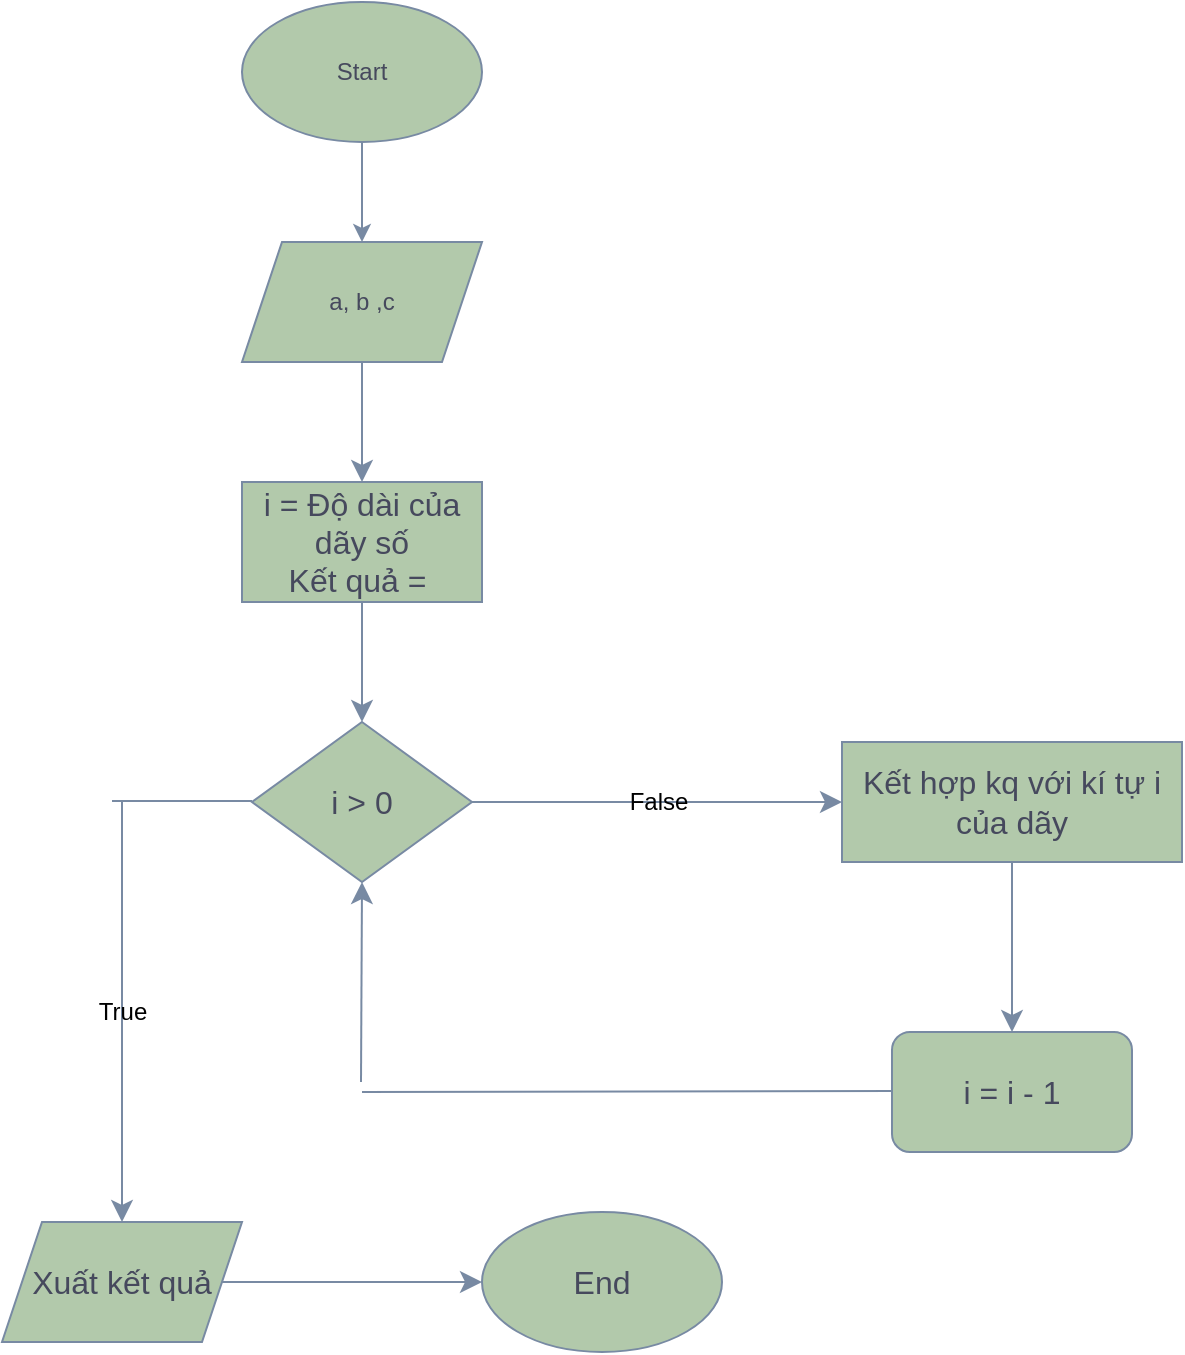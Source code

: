 <mxfile version="22.0.8" type="device">
  <diagram id="C5RBs43oDa-KdzZeNtuy" name="Page-1">
    <mxGraphModel dx="794" dy="480" grid="1" gridSize="10" guides="1" tooltips="1" connect="1" arrows="1" fold="1" page="1" pageScale="1" pageWidth="827" pageHeight="1169" math="0" shadow="0">
      <root>
        <mxCell id="WIyWlLk6GJQsqaUBKTNV-0" />
        <mxCell id="WIyWlLk6GJQsqaUBKTNV-1" parent="WIyWlLk6GJQsqaUBKTNV-0" />
        <mxCell id="V0JxX-7dsEBTN_loPIn3-2" value="" style="edgeStyle=orthogonalEdgeStyle;rounded=0;orthogonalLoop=1;jettySize=auto;html=1;labelBackgroundColor=none;strokeColor=#788AA3;fontColor=default;" edge="1" parent="WIyWlLk6GJQsqaUBKTNV-1" source="V0JxX-7dsEBTN_loPIn3-0" target="V0JxX-7dsEBTN_loPIn3-1">
          <mxGeometry relative="1" as="geometry" />
        </mxCell>
        <mxCell id="V0JxX-7dsEBTN_loPIn3-0" value="Start" style="ellipse;whiteSpace=wrap;html=1;labelBackgroundColor=none;fillColor=#B2C9AB;strokeColor=#788AA3;fontColor=#46495D;" vertex="1" parent="WIyWlLk6GJQsqaUBKTNV-1">
          <mxGeometry x="220" y="10" width="120" height="70" as="geometry" />
        </mxCell>
        <mxCell id="V0JxX-7dsEBTN_loPIn3-4" value="" style="edgeStyle=none;curved=1;rounded=0;orthogonalLoop=1;jettySize=auto;html=1;fontSize=12;startSize=8;endSize=8;labelBackgroundColor=none;strokeColor=#788AA3;fontColor=default;" edge="1" parent="WIyWlLk6GJQsqaUBKTNV-1" source="V0JxX-7dsEBTN_loPIn3-1" target="V0JxX-7dsEBTN_loPIn3-3">
          <mxGeometry relative="1" as="geometry" />
        </mxCell>
        <mxCell id="V0JxX-7dsEBTN_loPIn3-1" value="a, b ,c" style="shape=parallelogram;perimeter=parallelogramPerimeter;whiteSpace=wrap;html=1;fixedSize=1;labelBackgroundColor=none;fillColor=#B2C9AB;strokeColor=#788AA3;fontColor=#46495D;" vertex="1" parent="WIyWlLk6GJQsqaUBKTNV-1">
          <mxGeometry x="220" y="130" width="120" height="60" as="geometry" />
        </mxCell>
        <mxCell id="V0JxX-7dsEBTN_loPIn3-8" value="" style="edgeStyle=none;curved=1;rounded=0;orthogonalLoop=1;jettySize=auto;html=1;fontSize=12;startSize=8;endSize=8;labelBackgroundColor=none;strokeColor=#788AA3;fontColor=default;" edge="1" parent="WIyWlLk6GJQsqaUBKTNV-1" source="V0JxX-7dsEBTN_loPIn3-3" target="V0JxX-7dsEBTN_loPIn3-7">
          <mxGeometry relative="1" as="geometry" />
        </mxCell>
        <mxCell id="V0JxX-7dsEBTN_loPIn3-3" value="i = Độ dài của dãy số&lt;br&gt;Kết quả =&amp;nbsp;" style="rounded=0;whiteSpace=wrap;html=1;fontSize=16;labelBackgroundColor=none;fillColor=#B2C9AB;strokeColor=#788AA3;fontColor=#46495D;" vertex="1" parent="WIyWlLk6GJQsqaUBKTNV-1">
          <mxGeometry x="220" y="250" width="120" height="60" as="geometry" />
        </mxCell>
        <mxCell id="V0JxX-7dsEBTN_loPIn3-10" value="False" style="edgeStyle=none;curved=1;rounded=0;orthogonalLoop=1;jettySize=auto;html=1;entryX=0;entryY=0.5;entryDx=0;entryDy=0;fontSize=12;startSize=8;endSize=8;labelBackgroundColor=none;strokeColor=#788AA3;fontColor=default;" edge="1" parent="WIyWlLk6GJQsqaUBKTNV-1" source="V0JxX-7dsEBTN_loPIn3-7" target="V0JxX-7dsEBTN_loPIn3-9">
          <mxGeometry relative="1" as="geometry" />
        </mxCell>
        <mxCell id="V0JxX-7dsEBTN_loPIn3-7" value="i &amp;gt; 0" style="rhombus;whiteSpace=wrap;html=1;fontSize=16;labelBackgroundColor=none;fillColor=#B2C9AB;strokeColor=#788AA3;fontColor=#46495D;" vertex="1" parent="WIyWlLk6GJQsqaUBKTNV-1">
          <mxGeometry x="225" y="370" width="110" height="80" as="geometry" />
        </mxCell>
        <mxCell id="V0JxX-7dsEBTN_loPIn3-14" value="" style="edgeStyle=none;curved=1;rounded=0;orthogonalLoop=1;jettySize=auto;html=1;fontSize=12;startSize=8;endSize=8;labelBackgroundColor=none;strokeColor=#788AA3;fontColor=default;" edge="1" parent="WIyWlLk6GJQsqaUBKTNV-1" source="V0JxX-7dsEBTN_loPIn3-9" target="V0JxX-7dsEBTN_loPIn3-13">
          <mxGeometry relative="1" as="geometry" />
        </mxCell>
        <mxCell id="V0JxX-7dsEBTN_loPIn3-9" value="Kết hợp kq với kí tự i của dãy" style="rounded=0;whiteSpace=wrap;html=1;fontSize=16;labelBackgroundColor=none;fillColor=#B2C9AB;strokeColor=#788AA3;fontColor=#46495D;" vertex="1" parent="WIyWlLk6GJQsqaUBKTNV-1">
          <mxGeometry x="520" y="380" width="170" height="60" as="geometry" />
        </mxCell>
        <mxCell id="V0JxX-7dsEBTN_loPIn3-13" value="i = i - 1" style="rounded=1;whiteSpace=wrap;html=1;fontSize=16;labelBackgroundColor=none;fillColor=#B2C9AB;strokeColor=#788AA3;fontColor=#46495D;" vertex="1" parent="WIyWlLk6GJQsqaUBKTNV-1">
          <mxGeometry x="545" y="525" width="120" height="60" as="geometry" />
        </mxCell>
        <mxCell id="V0JxX-7dsEBTN_loPIn3-19" value="" style="endArrow=none;html=1;rounded=0;fontSize=12;startSize=8;endSize=8;curved=1;labelBackgroundColor=none;strokeColor=#788AA3;fontColor=default;" edge="1" parent="WIyWlLk6GJQsqaUBKTNV-1">
          <mxGeometry width="50" height="50" relative="1" as="geometry">
            <mxPoint x="280" y="555" as="sourcePoint" />
            <mxPoint x="545" y="554.5" as="targetPoint" />
          </mxGeometry>
        </mxCell>
        <mxCell id="V0JxX-7dsEBTN_loPIn3-20" value="" style="endArrow=classic;html=1;rounded=0;fontSize=12;startSize=8;endSize=8;curved=1;entryX=0.5;entryY=1;entryDx=0;entryDy=0;labelBackgroundColor=none;strokeColor=#788AA3;fontColor=default;" edge="1" parent="WIyWlLk6GJQsqaUBKTNV-1" target="V0JxX-7dsEBTN_loPIn3-7">
          <mxGeometry width="50" height="50" relative="1" as="geometry">
            <mxPoint x="279.5" y="550" as="sourcePoint" />
            <mxPoint x="279.5" y="480" as="targetPoint" />
          </mxGeometry>
        </mxCell>
        <mxCell id="V0JxX-7dsEBTN_loPIn3-21" value="" style="endArrow=none;html=1;rounded=0;fontSize=12;startSize=8;endSize=8;curved=1;labelBackgroundColor=none;strokeColor=#788AA3;fontColor=default;" edge="1" parent="WIyWlLk6GJQsqaUBKTNV-1">
          <mxGeometry width="50" height="50" relative="1" as="geometry">
            <mxPoint x="155" y="409.5" as="sourcePoint" />
            <mxPoint x="225" y="409.5" as="targetPoint" />
          </mxGeometry>
        </mxCell>
        <mxCell id="V0JxX-7dsEBTN_loPIn3-22" value="True" style="endArrow=classic;html=1;rounded=0;fontSize=12;startSize=8;endSize=8;curved=1;labelBackgroundColor=none;strokeColor=#788AA3;fontColor=default;" edge="1" parent="WIyWlLk6GJQsqaUBKTNV-1">
          <mxGeometry width="50" height="50" relative="1" as="geometry">
            <mxPoint x="160" y="410" as="sourcePoint" />
            <mxPoint x="160" y="620" as="targetPoint" />
          </mxGeometry>
        </mxCell>
        <mxCell id="V0JxX-7dsEBTN_loPIn3-25" value="" style="edgeStyle=none;curved=1;rounded=0;orthogonalLoop=1;jettySize=auto;html=1;fontSize=12;startSize=8;endSize=8;labelBackgroundColor=none;strokeColor=#788AA3;fontColor=default;" edge="1" parent="WIyWlLk6GJQsqaUBKTNV-1" source="V0JxX-7dsEBTN_loPIn3-23" target="V0JxX-7dsEBTN_loPIn3-24">
          <mxGeometry relative="1" as="geometry" />
        </mxCell>
        <mxCell id="V0JxX-7dsEBTN_loPIn3-23" value="Xuất kết quả" style="shape=parallelogram;perimeter=parallelogramPerimeter;whiteSpace=wrap;html=1;fixedSize=1;fontSize=16;labelBackgroundColor=none;fillColor=#B2C9AB;strokeColor=#788AA3;fontColor=#46495D;" vertex="1" parent="WIyWlLk6GJQsqaUBKTNV-1">
          <mxGeometry x="100" y="620" width="120" height="60" as="geometry" />
        </mxCell>
        <mxCell id="V0JxX-7dsEBTN_loPIn3-24" value="End" style="ellipse;whiteSpace=wrap;html=1;fontSize=16;labelBackgroundColor=none;fillColor=#B2C9AB;strokeColor=#788AA3;fontColor=#46495D;" vertex="1" parent="WIyWlLk6GJQsqaUBKTNV-1">
          <mxGeometry x="340" y="615" width="120" height="70" as="geometry" />
        </mxCell>
      </root>
    </mxGraphModel>
  </diagram>
</mxfile>
